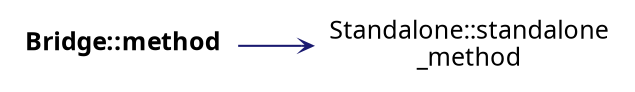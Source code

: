 digraph "Bridge::method"
{
 // INTERACTIVE_SVG=YES
 // LATEX_PDF_SIZE
  graph [];
  edge [fontname=Ubuntu labelfontsize=10 arrowhead=open arrowtail=open arrowsize=0.5];
  node [fontname=Ubuntu fontsize=12 shape=plaintext];
  rankdir="LR";
  Node1 [label=<<b>Bridge::method</b>> tooltip=" " ];
  Node1 -> Node2 [color="midnightblue"style="solid"];
  Node2 [label="Standalone::standalone\l_method" URL="$structStandalone.html#ab576b209f7db533a9d9a5ada760f6db5" tooltip=" " ];
}
